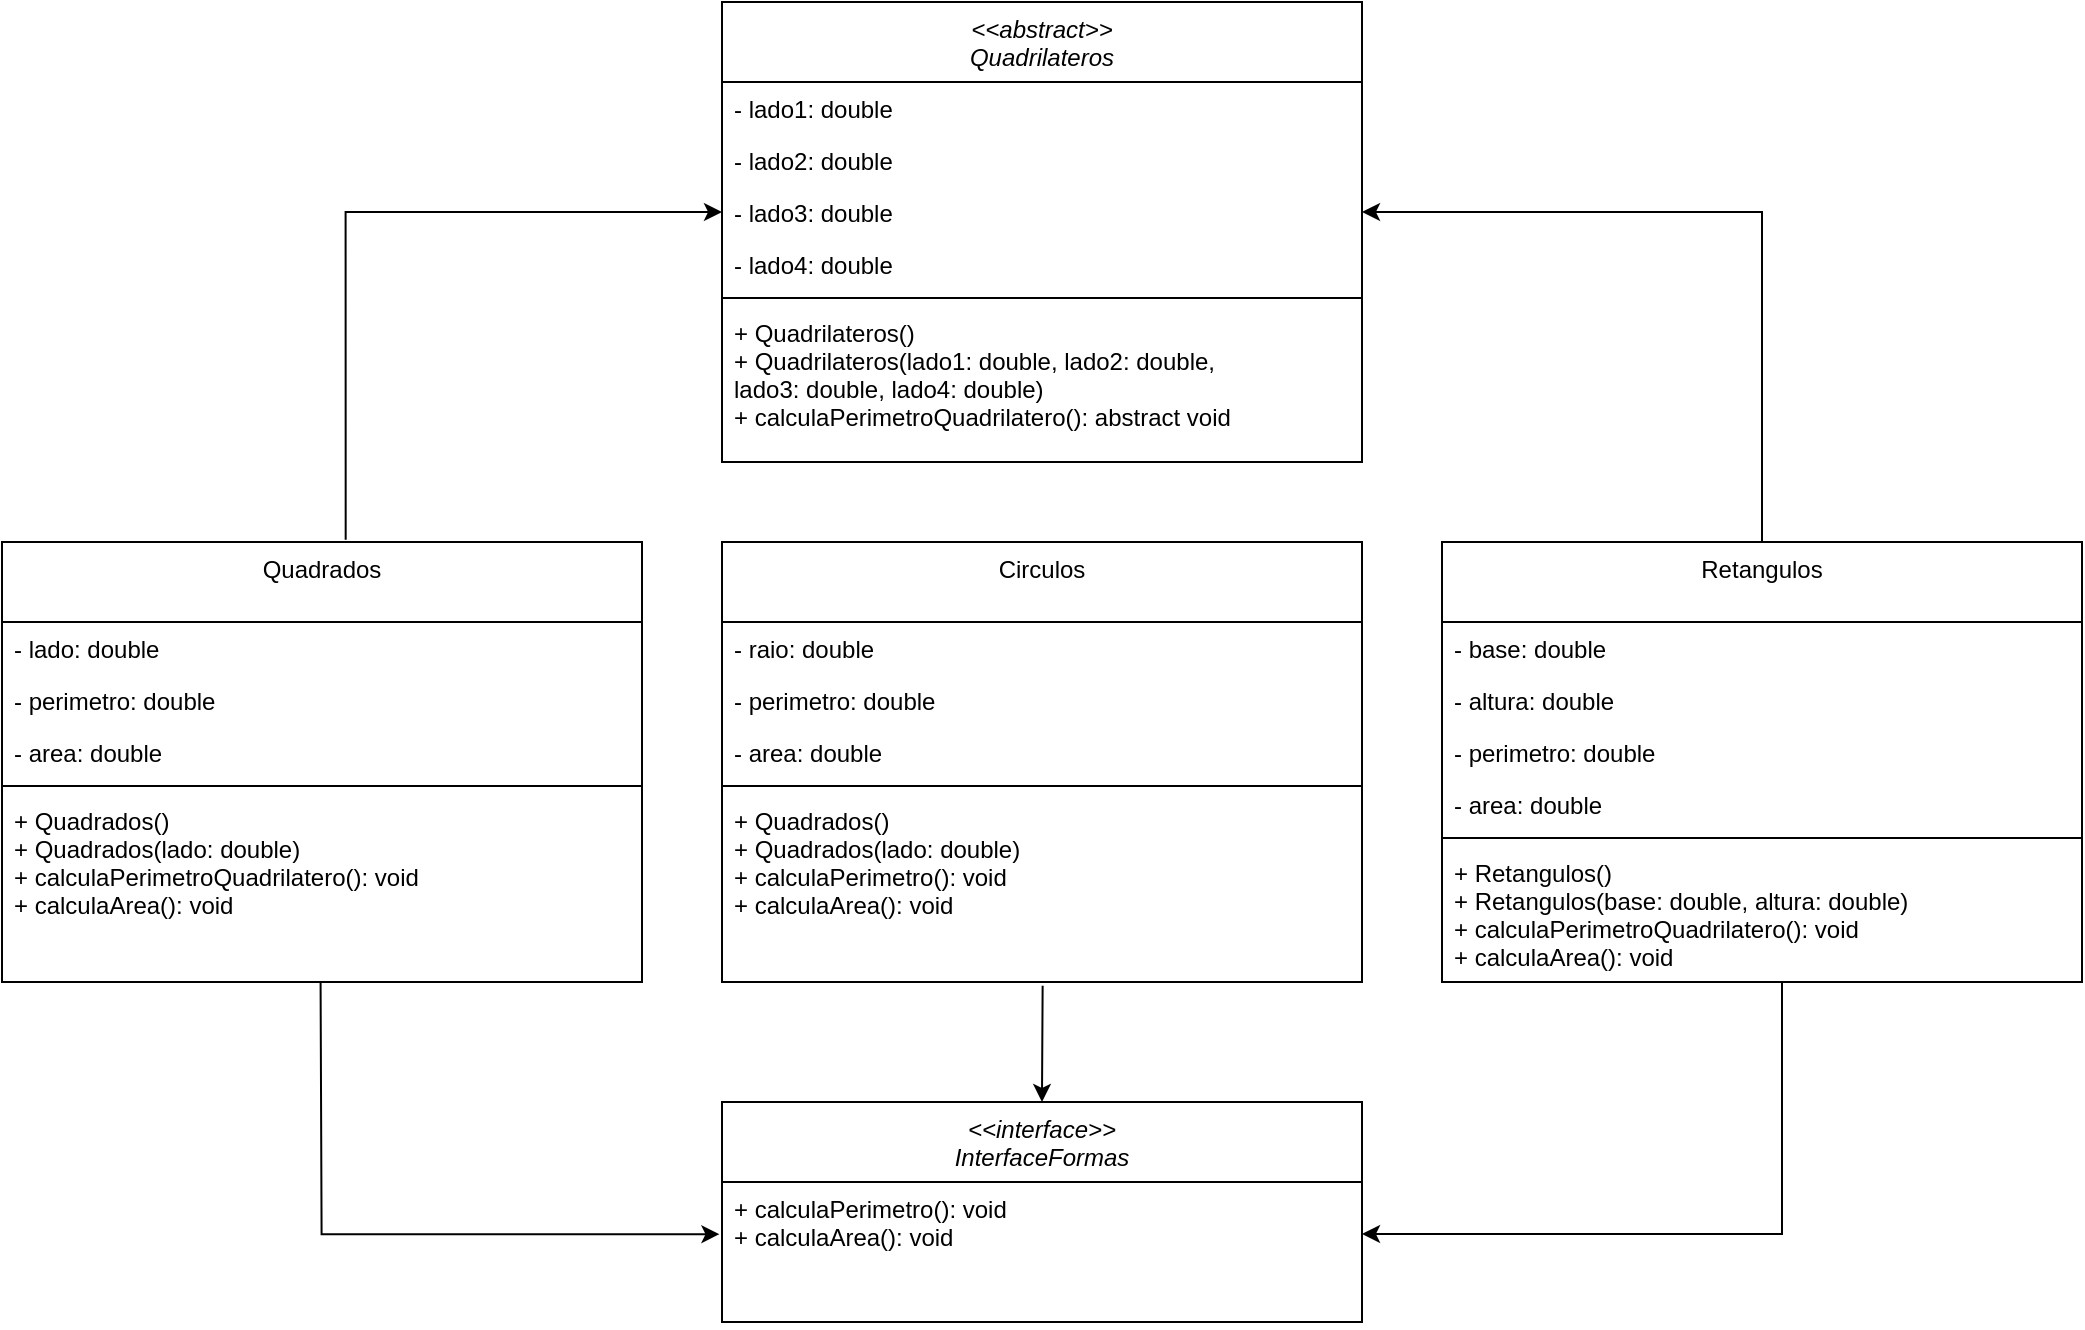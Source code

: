 <mxfile version="20.2.8" type="device"><diagram id="SKQuQ7e8LDQfjM4BjbqY" name="Página-1"><mxGraphModel dx="1574" dy="831" grid="1" gridSize="10" guides="1" tooltips="1" connect="1" arrows="1" fold="1" page="1" pageScale="1" pageWidth="1600" pageHeight="900" math="0" shadow="0"><root><mxCell id="0"/><mxCell id="1" parent="0"/><mxCell id="ZwU-Ex1Q5WamI2laQKA0-29" value="Quadrados&#10;" style="swimlane;fontStyle=0;align=center;verticalAlign=top;childLayout=stackLayout;horizontal=1;startSize=40;horizontalStack=0;resizeParent=1;resizeLast=0;collapsible=1;marginBottom=0;rounded=0;shadow=0;strokeWidth=1;" vertex="1" parent="1"><mxGeometry x="140" y="370" width="320" height="220" as="geometry"><mxRectangle x="230" y="140" width="160" height="26" as="alternateBounds"/></mxGeometry></mxCell><mxCell id="ZwU-Ex1Q5WamI2laQKA0-30" value="- lado: double" style="text;align=left;verticalAlign=top;spacingLeft=4;spacingRight=4;overflow=hidden;rotatable=0;points=[[0,0.5],[1,0.5]];portConstraint=eastwest;" vertex="1" parent="ZwU-Ex1Q5WamI2laQKA0-29"><mxGeometry y="40" width="320" height="26" as="geometry"/></mxCell><mxCell id="ZwU-Ex1Q5WamI2laQKA0-31" value="- perimetro: double" style="text;align=left;verticalAlign=top;spacingLeft=4;spacingRight=4;overflow=hidden;rotatable=0;points=[[0,0.5],[1,0.5]];portConstraint=eastwest;rounded=0;shadow=0;html=0;" vertex="1" parent="ZwU-Ex1Q5WamI2laQKA0-29"><mxGeometry y="66" width="320" height="26" as="geometry"/></mxCell><mxCell id="ZwU-Ex1Q5WamI2laQKA0-34" value="- area: double" style="text;align=left;verticalAlign=top;spacingLeft=4;spacingRight=4;overflow=hidden;rotatable=0;points=[[0,0.5],[1,0.5]];portConstraint=eastwest;rounded=0;shadow=0;html=0;" vertex="1" parent="ZwU-Ex1Q5WamI2laQKA0-29"><mxGeometry y="92" width="320" height="26" as="geometry"/></mxCell><mxCell id="ZwU-Ex1Q5WamI2laQKA0-32" value="" style="line;html=1;strokeWidth=1;align=left;verticalAlign=middle;spacingTop=-1;spacingLeft=3;spacingRight=3;rotatable=0;labelPosition=right;points=[];portConstraint=eastwest;" vertex="1" parent="ZwU-Ex1Q5WamI2laQKA0-29"><mxGeometry y="118" width="320" height="8" as="geometry"/></mxCell><mxCell id="ZwU-Ex1Q5WamI2laQKA0-33" value="+ Quadrados()&#10;+ Quadrados(lado: double)&#10;+ calculaPerimetroQuadrilatero(): void&#10;+ calculaArea(): void" style="text;align=left;verticalAlign=top;spacingLeft=4;spacingRight=4;overflow=hidden;rotatable=0;points=[[0,0.5],[1,0.5]];portConstraint=eastwest;" vertex="1" parent="ZwU-Ex1Q5WamI2laQKA0-29"><mxGeometry y="126" width="320" height="94" as="geometry"/></mxCell><mxCell id="ZwU-Ex1Q5WamI2laQKA0-35" value="Retangulos" style="swimlane;fontStyle=0;align=center;verticalAlign=top;childLayout=stackLayout;horizontal=1;startSize=40;horizontalStack=0;resizeParent=1;resizeLast=0;collapsible=1;marginBottom=0;rounded=0;shadow=0;strokeWidth=1;" vertex="1" parent="1"><mxGeometry x="860" y="370" width="320" height="220" as="geometry"><mxRectangle x="230" y="140" width="160" height="26" as="alternateBounds"/></mxGeometry></mxCell><mxCell id="ZwU-Ex1Q5WamI2laQKA0-41" value="- base: double" style="text;align=left;verticalAlign=top;spacingLeft=4;spacingRight=4;overflow=hidden;rotatable=0;points=[[0,0.5],[1,0.5]];portConstraint=eastwest;" vertex="1" parent="ZwU-Ex1Q5WamI2laQKA0-35"><mxGeometry y="40" width="320" height="26" as="geometry"/></mxCell><mxCell id="ZwU-Ex1Q5WamI2laQKA0-36" value="- altura: double" style="text;align=left;verticalAlign=top;spacingLeft=4;spacingRight=4;overflow=hidden;rotatable=0;points=[[0,0.5],[1,0.5]];portConstraint=eastwest;" vertex="1" parent="ZwU-Ex1Q5WamI2laQKA0-35"><mxGeometry y="66" width="320" height="26" as="geometry"/></mxCell><mxCell id="ZwU-Ex1Q5WamI2laQKA0-37" value="- perimetro: double" style="text;align=left;verticalAlign=top;spacingLeft=4;spacingRight=4;overflow=hidden;rotatable=0;points=[[0,0.5],[1,0.5]];portConstraint=eastwest;rounded=0;shadow=0;html=0;" vertex="1" parent="ZwU-Ex1Q5WamI2laQKA0-35"><mxGeometry y="92" width="320" height="26" as="geometry"/></mxCell><mxCell id="ZwU-Ex1Q5WamI2laQKA0-38" value="- area: double" style="text;align=left;verticalAlign=top;spacingLeft=4;spacingRight=4;overflow=hidden;rotatable=0;points=[[0,0.5],[1,0.5]];portConstraint=eastwest;rounded=0;shadow=0;html=0;" vertex="1" parent="ZwU-Ex1Q5WamI2laQKA0-35"><mxGeometry y="118" width="320" height="26" as="geometry"/></mxCell><mxCell id="ZwU-Ex1Q5WamI2laQKA0-39" value="" style="line;html=1;strokeWidth=1;align=left;verticalAlign=middle;spacingTop=-1;spacingLeft=3;spacingRight=3;rotatable=0;labelPosition=right;points=[];portConstraint=eastwest;" vertex="1" parent="ZwU-Ex1Q5WamI2laQKA0-35"><mxGeometry y="144" width="320" height="8" as="geometry"/></mxCell><mxCell id="ZwU-Ex1Q5WamI2laQKA0-40" value="+ Retangulos()&#10;+ Retangulos(base: double, altura: double)&#10;+ calculaPerimetroQuadrilatero(): void&#10;+ calculaArea(): void" style="text;align=left;verticalAlign=top;spacingLeft=4;spacingRight=4;overflow=hidden;rotatable=0;points=[[0,0.5],[1,0.5]];portConstraint=eastwest;" vertex="1" parent="ZwU-Ex1Q5WamI2laQKA0-35"><mxGeometry y="152" width="320" height="68" as="geometry"/></mxCell><mxCell id="ZwU-Ex1Q5WamI2laQKA0-43" value="Circulos" style="swimlane;fontStyle=0;align=center;verticalAlign=top;childLayout=stackLayout;horizontal=1;startSize=40;horizontalStack=0;resizeParent=1;resizeLast=0;collapsible=1;marginBottom=0;rounded=0;shadow=0;strokeWidth=1;" vertex="1" parent="1"><mxGeometry x="500" y="370" width="320" height="220" as="geometry"><mxRectangle x="230" y="140" width="160" height="26" as="alternateBounds"/></mxGeometry></mxCell><mxCell id="ZwU-Ex1Q5WamI2laQKA0-44" value="- raio: double" style="text;align=left;verticalAlign=top;spacingLeft=4;spacingRight=4;overflow=hidden;rotatable=0;points=[[0,0.5],[1,0.5]];portConstraint=eastwest;" vertex="1" parent="ZwU-Ex1Q5WamI2laQKA0-43"><mxGeometry y="40" width="320" height="26" as="geometry"/></mxCell><mxCell id="ZwU-Ex1Q5WamI2laQKA0-45" value="- perimetro: double" style="text;align=left;verticalAlign=top;spacingLeft=4;spacingRight=4;overflow=hidden;rotatable=0;points=[[0,0.5],[1,0.5]];portConstraint=eastwest;rounded=0;shadow=0;html=0;" vertex="1" parent="ZwU-Ex1Q5WamI2laQKA0-43"><mxGeometry y="66" width="320" height="26" as="geometry"/></mxCell><mxCell id="ZwU-Ex1Q5WamI2laQKA0-46" value="- area: double" style="text;align=left;verticalAlign=top;spacingLeft=4;spacingRight=4;overflow=hidden;rotatable=0;points=[[0,0.5],[1,0.5]];portConstraint=eastwest;rounded=0;shadow=0;html=0;" vertex="1" parent="ZwU-Ex1Q5WamI2laQKA0-43"><mxGeometry y="92" width="320" height="26" as="geometry"/></mxCell><mxCell id="ZwU-Ex1Q5WamI2laQKA0-47" value="" style="line;html=1;strokeWidth=1;align=left;verticalAlign=middle;spacingTop=-1;spacingLeft=3;spacingRight=3;rotatable=0;labelPosition=right;points=[];portConstraint=eastwest;" vertex="1" parent="ZwU-Ex1Q5WamI2laQKA0-43"><mxGeometry y="118" width="320" height="8" as="geometry"/></mxCell><mxCell id="ZwU-Ex1Q5WamI2laQKA0-48" value="+ Quadrados()&#10;+ Quadrados(lado: double)&#10;+ calculaPerimetro(): void&#10;+ calculaArea(): void" style="text;align=left;verticalAlign=top;spacingLeft=4;spacingRight=4;overflow=hidden;rotatable=0;points=[[0,0.5],[1,0.5]];portConstraint=eastwest;" vertex="1" parent="ZwU-Ex1Q5WamI2laQKA0-43"><mxGeometry y="126" width="320" height="94" as="geometry"/></mxCell><mxCell id="ZwU-Ex1Q5WamI2laQKA0-49" value="&lt;&lt;interface&gt;&gt;&#10;InterfaceFormas" style="swimlane;fontStyle=2;align=center;verticalAlign=top;childLayout=stackLayout;horizontal=1;startSize=40;horizontalStack=0;resizeParent=1;resizeLast=0;collapsible=1;marginBottom=0;rounded=0;shadow=0;strokeWidth=1;" vertex="1" parent="1"><mxGeometry x="500" y="650" width="320" height="110" as="geometry"><mxRectangle x="230" y="140" width="160" height="26" as="alternateBounds"/></mxGeometry></mxCell><mxCell id="ZwU-Ex1Q5WamI2laQKA0-50" value="+ calculaPerimetro(): void&#10;+ calculaArea(): void" style="text;align=left;verticalAlign=top;spacingLeft=4;spacingRight=4;overflow=hidden;rotatable=0;points=[[0,0.5],[1,0.5]];portConstraint=eastwest;horizontal=1;" vertex="1" parent="ZwU-Ex1Q5WamI2laQKA0-49"><mxGeometry y="40" width="320" height="70" as="geometry"/></mxCell><mxCell id="ZwU-Ex1Q5WamI2laQKA0-51" style="edgeStyle=orthogonalEdgeStyle;rounded=0;orthogonalLoop=1;jettySize=auto;html=1;exitX=-0.004;exitY=0.373;exitDx=0;exitDy=0;entryX=0.75;entryY=1;entryDx=0;entryDy=0;endArrow=none;endFill=0;startArrow=classic;startFill=1;exitPerimeter=0;" edge="1" parent="1" source="ZwU-Ex1Q5WamI2laQKA0-50"><mxGeometry relative="1" as="geometry"><mxPoint x="299.29" y="769.0" as="sourcePoint"/><mxPoint x="299.29" y="590" as="targetPoint"/></mxGeometry></mxCell><mxCell id="ZwU-Ex1Q5WamI2laQKA0-52" style="edgeStyle=orthogonalEdgeStyle;rounded=0;orthogonalLoop=1;jettySize=auto;html=1;entryX=0.75;entryY=1;entryDx=0;entryDy=0;endArrow=none;endFill=0;startArrow=classic;startFill=1;" edge="1" parent="1"><mxGeometry relative="1" as="geometry"><mxPoint x="820" y="716" as="sourcePoint"/><mxPoint x="910.29" y="590" as="targetPoint"/><Array as="points"><mxPoint x="1030" y="716"/><mxPoint x="1030" y="590"/></Array></mxGeometry></mxCell><mxCell id="ZwU-Ex1Q5WamI2laQKA0-53" style="edgeStyle=orthogonalEdgeStyle;rounded=0;orthogonalLoop=1;jettySize=auto;html=1;exitX=0.5;exitY=0;exitDx=0;exitDy=0;entryX=0.501;entryY=1.02;entryDx=0;entryDy=0;endArrow=none;endFill=0;startArrow=classic;startFill=1;entryPerimeter=0;" edge="1" parent="1" source="ZwU-Ex1Q5WamI2laQKA0-49" target="ZwU-Ex1Q5WamI2laQKA0-48"><mxGeometry relative="1" as="geometry"><mxPoint x="779.43" y="716.11" as="sourcePoint"/><mxPoint x="580" y="590" as="targetPoint"/><Array as="points"><mxPoint x="660" y="647"/></Array></mxGeometry></mxCell><mxCell id="ZwU-Ex1Q5WamI2laQKA0-54" value="&lt;&lt;abstract&gt;&gt;&#10;Quadrilateros" style="swimlane;fontStyle=2;align=center;verticalAlign=top;childLayout=stackLayout;horizontal=1;startSize=40;horizontalStack=0;resizeParent=1;resizeLast=0;collapsible=1;marginBottom=0;rounded=0;shadow=0;strokeWidth=1;" vertex="1" parent="1"><mxGeometry x="500" y="100" width="320" height="230" as="geometry"><mxRectangle x="230" y="140" width="160" height="26" as="alternateBounds"/></mxGeometry></mxCell><mxCell id="ZwU-Ex1Q5WamI2laQKA0-55" value="- lado1: double" style="text;align=left;verticalAlign=top;spacingLeft=4;spacingRight=4;overflow=hidden;rotatable=0;points=[[0,0.5],[1,0.5]];portConstraint=eastwest;" vertex="1" parent="ZwU-Ex1Q5WamI2laQKA0-54"><mxGeometry y="40" width="320" height="26" as="geometry"/></mxCell><mxCell id="ZwU-Ex1Q5WamI2laQKA0-60" value="- lado2: double" style="text;align=left;verticalAlign=top;spacingLeft=4;spacingRight=4;overflow=hidden;rotatable=0;points=[[0,0.5],[1,0.5]];portConstraint=eastwest;" vertex="1" parent="ZwU-Ex1Q5WamI2laQKA0-54"><mxGeometry y="66" width="320" height="26" as="geometry"/></mxCell><mxCell id="ZwU-Ex1Q5WamI2laQKA0-61" value="- lado3: double" style="text;align=left;verticalAlign=top;spacingLeft=4;spacingRight=4;overflow=hidden;rotatable=0;points=[[0,0.5],[1,0.5]];portConstraint=eastwest;" vertex="1" parent="ZwU-Ex1Q5WamI2laQKA0-54"><mxGeometry y="92" width="320" height="26" as="geometry"/></mxCell><mxCell id="ZwU-Ex1Q5WamI2laQKA0-62" value="- lado4: double" style="text;align=left;verticalAlign=top;spacingLeft=4;spacingRight=4;overflow=hidden;rotatable=0;points=[[0,0.5],[1,0.5]];portConstraint=eastwest;" vertex="1" parent="ZwU-Ex1Q5WamI2laQKA0-54"><mxGeometry y="118" width="320" height="26" as="geometry"/></mxCell><mxCell id="ZwU-Ex1Q5WamI2laQKA0-57" value="" style="line;html=1;strokeWidth=1;align=left;verticalAlign=middle;spacingTop=-1;spacingLeft=3;spacingRight=3;rotatable=0;labelPosition=right;points=[];portConstraint=eastwest;" vertex="1" parent="ZwU-Ex1Q5WamI2laQKA0-54"><mxGeometry y="144" width="320" height="8" as="geometry"/></mxCell><mxCell id="ZwU-Ex1Q5WamI2laQKA0-58" value="+ Quadrilateros()&#10;+ Quadrilateros(lado1: double, lado2: double, &#10;lado3: double, lado4: double)&#10;+ calculaPerimetroQuadrilatero(): abstract void" style="text;align=left;verticalAlign=top;spacingLeft=4;spacingRight=4;overflow=hidden;rotatable=0;points=[[0,0.5],[1,0.5]];portConstraint=eastwest;fontStyle=0" vertex="1" parent="ZwU-Ex1Q5WamI2laQKA0-54"><mxGeometry y="152" width="320" height="78" as="geometry"/></mxCell><mxCell id="ZwU-Ex1Q5WamI2laQKA0-65" style="edgeStyle=orthogonalEdgeStyle;rounded=0;orthogonalLoop=1;jettySize=auto;html=1;exitX=0;exitY=0.5;exitDx=0;exitDy=0;entryX=0.537;entryY=-0.005;entryDx=0;entryDy=0;entryPerimeter=0;startArrow=classic;startFill=1;endArrow=none;endFill=0;" edge="1" parent="1" source="ZwU-Ex1Q5WamI2laQKA0-61" target="ZwU-Ex1Q5WamI2laQKA0-29"><mxGeometry relative="1" as="geometry"/></mxCell><mxCell id="ZwU-Ex1Q5WamI2laQKA0-66" style="edgeStyle=orthogonalEdgeStyle;rounded=0;orthogonalLoop=1;jettySize=auto;html=1;exitX=1;exitY=0.5;exitDx=0;exitDy=0;entryX=0.5;entryY=0;entryDx=0;entryDy=0;startArrow=classic;startFill=1;endArrow=none;endFill=0;" edge="1" parent="1" source="ZwU-Ex1Q5WamI2laQKA0-61" target="ZwU-Ex1Q5WamI2laQKA0-35"><mxGeometry relative="1" as="geometry"/></mxCell></root></mxGraphModel></diagram></mxfile>